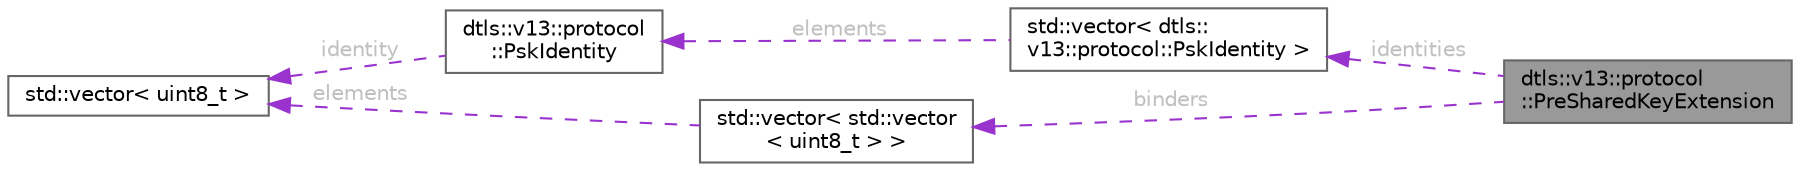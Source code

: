 digraph "dtls::v13::protocol::PreSharedKeyExtension"
{
 // LATEX_PDF_SIZE
  bgcolor="transparent";
  edge [fontname=Helvetica,fontsize=10,labelfontname=Helvetica,labelfontsize=10];
  node [fontname=Helvetica,fontsize=10,shape=box,height=0.2,width=0.4];
  rankdir="LR";
  Node1 [id="Node000001",label="dtls::v13::protocol\l::PreSharedKeyExtension",height=0.2,width=0.4,color="gray40", fillcolor="grey60", style="filled", fontcolor="black",tooltip=" "];
  Node2 -> Node1 [id="edge1_Node000001_Node000002",dir="back",color="darkorchid3",style="dashed",tooltip=" ",label=" identities",fontcolor="grey" ];
  Node2 [id="Node000002",label="std::vector\< dtls::\lv13::protocol::PskIdentity \>",height=0.2,width=0.4,color="gray40", fillcolor="white", style="filled",tooltip=" "];
  Node3 -> Node2 [id="edge2_Node000002_Node000003",dir="back",color="darkorchid3",style="dashed",tooltip=" ",label=" elements",fontcolor="grey" ];
  Node3 [id="Node000003",label="dtls::v13::protocol\l::PskIdentity",height=0.2,width=0.4,color="gray40", fillcolor="white", style="filled",URL="$structdtls_1_1v13_1_1protocol_1_1PskIdentity.html",tooltip=" "];
  Node4 -> Node3 [id="edge3_Node000003_Node000004",dir="back",color="darkorchid3",style="dashed",tooltip=" ",label=" identity",fontcolor="grey" ];
  Node4 [id="Node000004",label="std::vector\< uint8_t \>",height=0.2,width=0.4,color="gray40", fillcolor="white", style="filled",tooltip=" "];
  Node5 -> Node1 [id="edge4_Node000001_Node000005",dir="back",color="darkorchid3",style="dashed",tooltip=" ",label=" binders",fontcolor="grey" ];
  Node5 [id="Node000005",label="std::vector\< std::vector\l\< uint8_t \> \>",height=0.2,width=0.4,color="gray40", fillcolor="white", style="filled",tooltip=" "];
  Node4 -> Node5 [id="edge5_Node000005_Node000004",dir="back",color="darkorchid3",style="dashed",tooltip=" ",label=" elements",fontcolor="grey" ];
}
